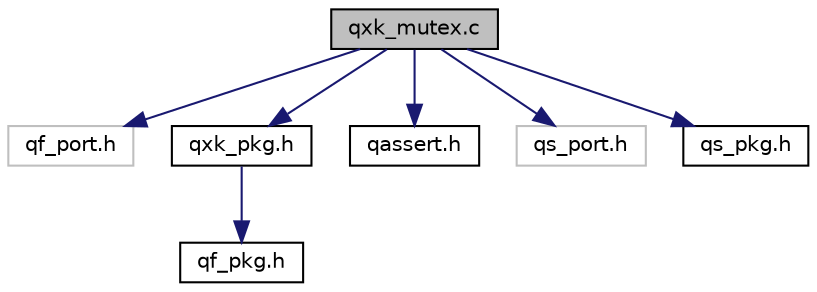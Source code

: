 digraph "qxk_mutex.c"
{
 // LATEX_PDF_SIZE
  edge [fontname="Helvetica",fontsize="10",labelfontname="Helvetica",labelfontsize="10"];
  node [fontname="Helvetica",fontsize="10",shape=record];
  Node1 [label="qxk_mutex.c",height=0.2,width=0.4,color="black", fillcolor="grey75", style="filled", fontcolor="black",tooltip="QXMutex_init(), QXMutex_lock(), QXMutex_tryLock() and QXMutex_unlock() definitions."];
  Node1 -> Node2 [color="midnightblue",fontsize="10",style="solid",fontname="Helvetica"];
  Node2 [label="qf_port.h",height=0.2,width=0.4,color="grey75", fillcolor="white", style="filled",tooltip=" "];
  Node1 -> Node3 [color="midnightblue",fontsize="10",style="solid",fontname="Helvetica"];
  Node3 [label="qxk_pkg.h",height=0.2,width=0.4,color="black", fillcolor="white", style="filled",URL="$qxk__pkg_8h.html",tooltip="Internal (package scope) QXK/C interface."];
  Node3 -> Node4 [color="midnightblue",fontsize="10",style="solid",fontname="Helvetica"];
  Node4 [label="qf_pkg.h",height=0.2,width=0.4,color="black", fillcolor="white", style="filled",URL="$qf__pkg_8h.html",tooltip="Internal (package scope) QF/C interface."];
  Node1 -> Node5 [color="midnightblue",fontsize="10",style="solid",fontname="Helvetica"];
  Node5 [label="qassert.h",height=0.2,width=0.4,color="black", fillcolor="white", style="filled",URL="$qassert_8h.html",tooltip="Customizable and memory-efficient assertions for embedded systems."];
  Node1 -> Node6 [color="midnightblue",fontsize="10",style="solid",fontname="Helvetica"];
  Node6 [label="qs_port.h",height=0.2,width=0.4,color="grey75", fillcolor="white", style="filled",tooltip=" "];
  Node1 -> Node7 [color="midnightblue",fontsize="10",style="solid",fontname="Helvetica"];
  Node7 [label="qs_pkg.h",height=0.2,width=0.4,color="black", fillcolor="white", style="filled",URL="$qs__pkg_8h.html",tooltip="Internal (package scope) QS/C interface."];
}
